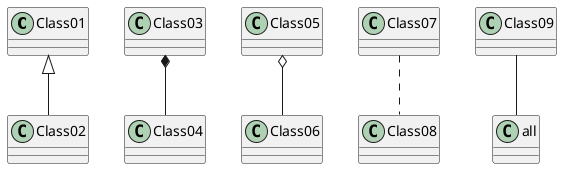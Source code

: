 @startuml test
Class01 <|-- Class02
Class03 *-- Class04
Class05 o-- Class06
Class07 .. Class08
Class09 -- all
@enduml
